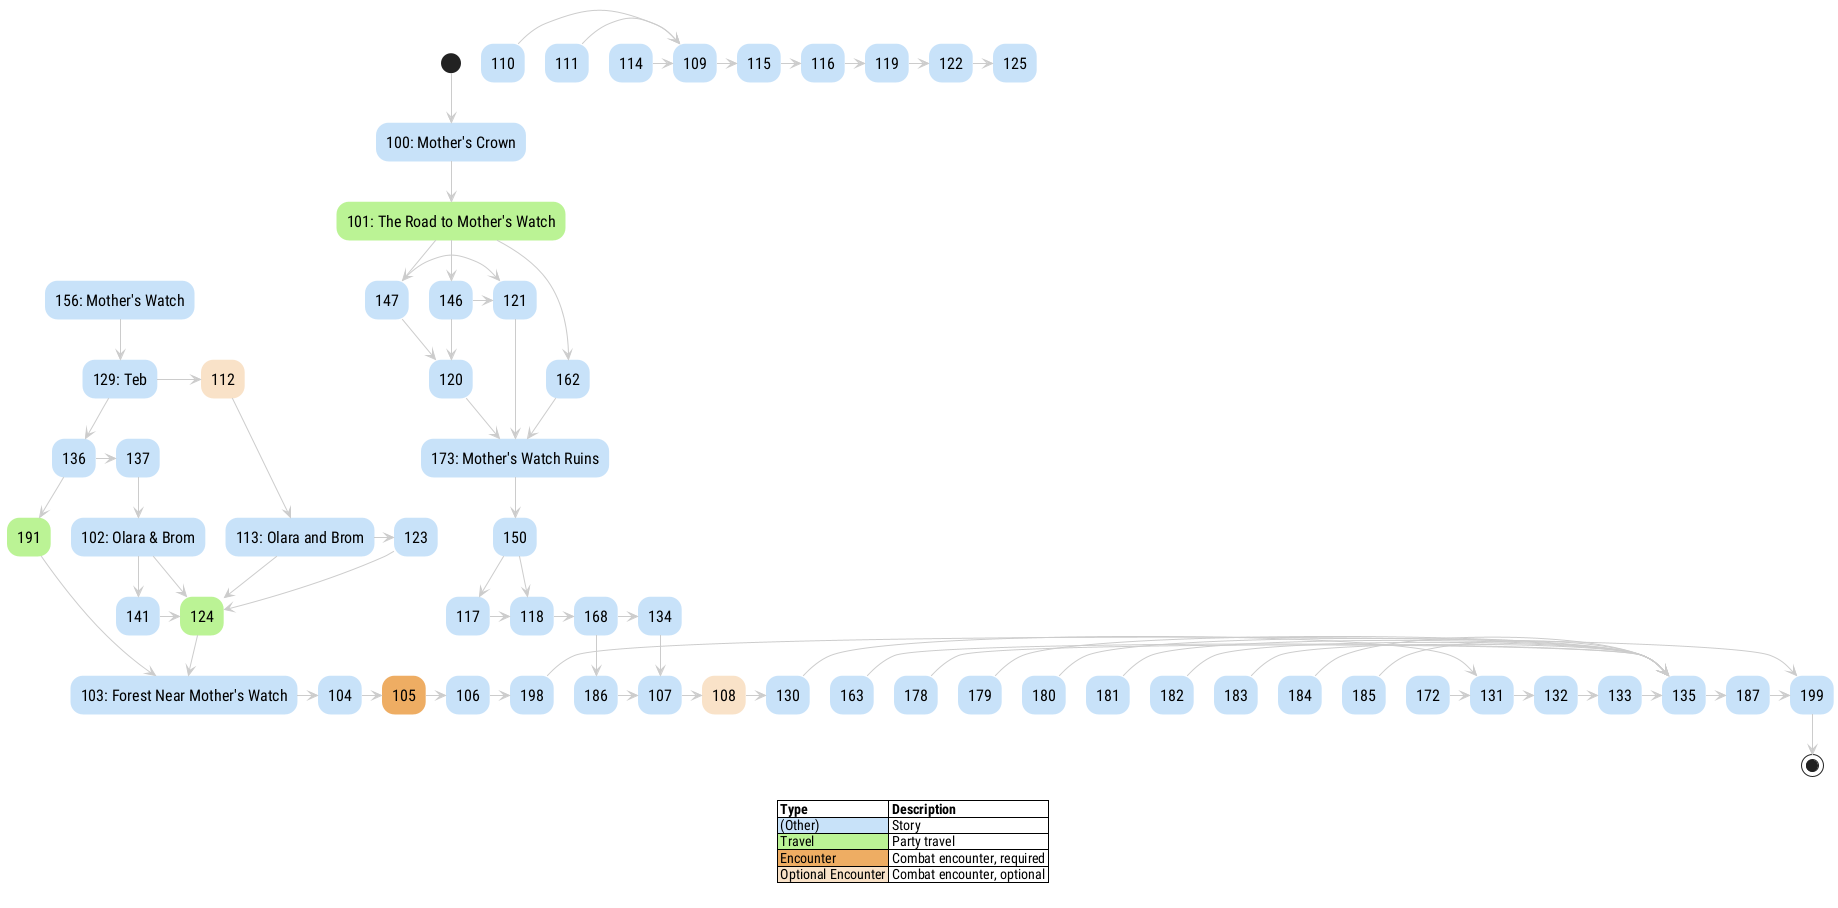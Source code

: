 @startuml

' title IASO Story Graph

skinparam {
	DefaultFontName Roboto Condensed
	DefaultFontSize 16
	shadowing false
	HyperlinkUnderline false
	HyperlinkColor #000000

	
	ArrowColor #cccccc
	BackgroundColor #ffffff
	
	ActivityBackgroundColor #C8E2F9
	ActivityBorderColor #C8E2F9

  ActivityBackgroundColor<<NotStarted>> #ffff99
  ActivityBorderColor<<NotStarted>> #ffff99
  ActivityBackgroundColor<<TODO>> #eeffcc
  ActivityBorderColor<<TODO>> #eeffcc
  ActivityBackgroundColor<<OptionalEncounter>> #F9E2C8
  ActivityBorderColor<<OptionalEncounter>> #F9E2C8
  ActivityBackgroundColor<<Encounter>> #EEAD63
  ActivityBorderColor<<Encounter>> #EEAD63
  ActivityBackgroundColor<<Travel>> #BBF395
  ActivityBorderColor<<Travel>> #BBF395
	LegendBackgroundColor transparent
	LegendBorderColor transparent
	LegendBorderThickness 0
}

(*) --> "[[100-mothers-crown.html 100: Mother's Crown]]" as e100 
e100 --> "[[101-road-to-mothers-watch.html 101: The Road to Mother's Watch]]" as e101 <<Travel>>
e101 -> "[[146-scrappers-deaf.html 146]]" as e146 
e101 --> "[[147-striders-blind.html 147]]" as e147 
e101 --> "[[162-scrappers-surprise.html 162]]" as e162 
"[[102-olaras-cave.html 102: Olara & Brom]]" as e102  -> "[[141-iaso-brom.html 141]]" as e141 
e102 --> "[[124-back-to-mothers-watch.html 124]]" as e124 <<Travel>>
"[[103-cardiac-event.html 103: Forest Near Mother's Watch]]" as e103  -> "[[104-clear.html 104]]" as e104 
e104 -> "[[105-striders.html 105]]" as e105 <<Encounter>>
e105 -> "[[106-all-mother-mountain.html 106]]" as e106 
e106 -> "[[198-corruptor-module.html 198]]" as e198 
"[[107-lab.html 107]]" as e107  -> "[[108-exit.html 108]]" as e108 <<OptionalEncounter>>
e108 -> "[[130-mothers-watch-afternoon.html 130]]" as e130 
"[[109-dinner.html 109]]" as e109  -> "[[115-lodging.html 115]]" as e115 
"[[110-carja-refugee-family.html 110]]" as e110  -> e109
"[[111-tradespeople.html 111]]" as e111  -> e109
"[[112-leave-tonight.html 112]]" as e112 <<OptionalEncounter>> --> "[[113-olara-and-brom-night.html 113: Olara and Brom]]" as e113 
e113 -> "[[123-iaso-brom-olara.html 123]]" as e123 
e113 --> e124
"[[114-grethe-uln-jineko.html 114]]" as e114  -> e109
e115 -> "[[116-logging.html 116]]" as e116 
e116 -> "[[119-timber-and-striders.html 119]]" as e119 
"[[117-medical-focus.html 117]]" as e117  -> "[[118-focus.html 118]]" as e118 
e118 -> "[[168-power-wall.html 168]]" as e168 
e119 -> "[[122-lumber-carts.html 122]]" as e122 
"[[120-scrappers-incoming.html 120]]" as e120  --> "[[173-ruins-entrance.html 173: Mother's Watch Ruins]]" as e173 
"[[121-scrappers-treeline.html 121]]" as e121  --> e173
e122 -> "[[125-investigate.html 125]]" as e125 
e123 -> e124
e124 --> e103
"[[129-teb.html 129: Teb]]" as e129  -> e112
e129 --> "[[136-leave-tomorrow.html 136]]" as e136 
e130 -> "[[131-jineko-focus.html 131]]" as e131 
e131 -> "[[132-second-dinner.html 132]]" as e132 
e132 -> "[[133-midnight.html 133]]" as e133 
e133 -> "[[135-ruins-night.html 135]]" as e135 
"[[134-synchronize.html 134]]" as e134  -> e107
e135 -> "[[187-search-complete.html 187]]" as e187 
e136 -> "[[137-leave-morning.html 137]]" as e137 
e136 --> "[[191-not-interested.html 191]]" as e191 <<Travel>>
e137 --> e102
e141 -> e124
e146 -> e121
e146 --> e120
e147 -> e121
e147 --> e120
"[[150-the-blinking-light.html 150]]" as e150  -> e117
e150 --> e118
"[[156-mothers-watch.html 156: Mother's Watch]]" as e156  --> e129
e162 --> e173
"[[163-jineko-focus-night-bts.html 163]]" as e163  -> e135
e168 -> e134
e168 --> "[[186-no-synchronize.html 186]]" as e186 
"[[172-jineko-focus-bts.html 172]]" as e172  -> e131
e173 --> e150
"[[178-ostealign.html 178]]" as e178  -> e135
"[[179-nanopatch.html 179]]" as e179  -> e135
"[[180-neural-interface.html 180]]" as e180  -> e135
"[[181-hover-harness.html 181]]" as e181  -> e135
"[[182-wheelchair.html 182]]" as e182  -> e135
"[[183-hoverchair.html 183]]" as e183  -> e135
"[[184-autosuture.html 184]]" as e184  -> e135
"[[185-medbed.html 185]]" as e185  -> e135
e186 -> e107
e187 -> "[[199-what-next.html 199]]" as e199 
e191 --> e103
e198 -> e199
e199 --> (*)

legend
|= Type |= Description |
|<#C8E2F9> (Other) | Story |
|<#BBF395> Travel | Party travel |
|<#EEAD63> Encounter | Combat encounter, required |
|<#F9E2C8> Optional Encounter | Combat encounter, optional |
endlegend


@enduml
